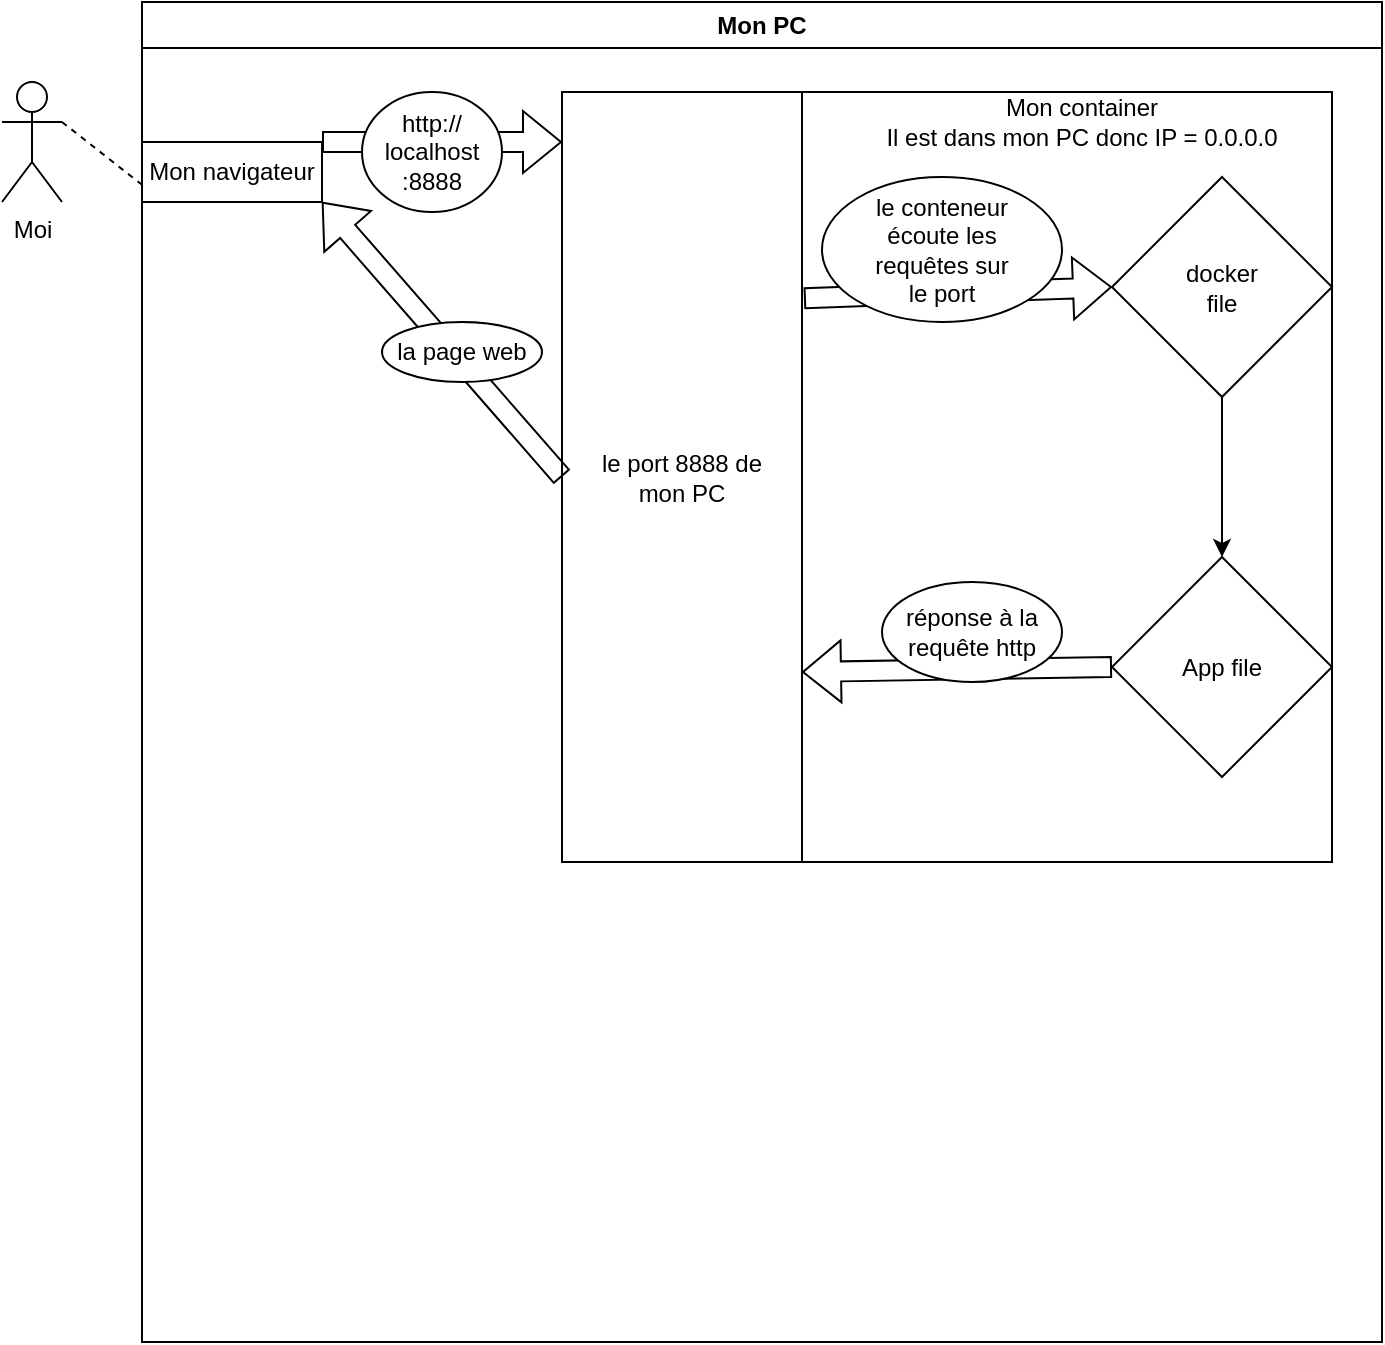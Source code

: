 <mxfile version="26.0.5">
  <diagram name="Page-1" id="uHMDYlGwvO963M8HWMZb">
    <mxGraphModel dx="1954" dy="1129" grid="1" gridSize="10" guides="1" tooltips="1" connect="1" arrows="1" fold="1" page="1" pageScale="1" pageWidth="827" pageHeight="1169" math="0" shadow="0">
      <root>
        <mxCell id="0" />
        <mxCell id="1" parent="0" />
        <mxCell id="xtlfzmtSbGRM3BWWN3QI-1" value="Moi" style="shape=umlActor;verticalLabelPosition=bottom;verticalAlign=top;html=1;outlineConnect=0;" vertex="1" parent="1">
          <mxGeometry x="130" y="110" width="30" height="60" as="geometry" />
        </mxCell>
        <mxCell id="xtlfzmtSbGRM3BWWN3QI-2" value="" style="endArrow=none;dashed=1;html=1;rounded=0;exitX=1;exitY=0.333;exitDx=0;exitDy=0;exitPerimeter=0;" edge="1" parent="1" source="xtlfzmtSbGRM3BWWN3QI-1" target="xtlfzmtSbGRM3BWWN3QI-3">
          <mxGeometry width="50" height="50" relative="1" as="geometry">
            <mxPoint x="390" y="440" as="sourcePoint" />
            <mxPoint x="220" y="160" as="targetPoint" />
          </mxGeometry>
        </mxCell>
        <mxCell id="xtlfzmtSbGRM3BWWN3QI-3" value="Mon PC" style="swimlane;whiteSpace=wrap;html=1;" vertex="1" parent="1">
          <mxGeometry x="200" y="70" width="620" height="670" as="geometry" />
        </mxCell>
        <mxCell id="xtlfzmtSbGRM3BWWN3QI-4" value="Mon navigateur" style="rounded=0;whiteSpace=wrap;html=1;" vertex="1" parent="xtlfzmtSbGRM3BWWN3QI-3">
          <mxGeometry y="70" width="90" height="30" as="geometry" />
        </mxCell>
        <mxCell id="xtlfzmtSbGRM3BWWN3QI-5" value="" style="shape=flexArrow;endArrow=classic;html=1;rounded=0;movable=0;resizable=0;rotatable=0;deletable=0;editable=0;locked=1;connectable=0;" edge="1" parent="xtlfzmtSbGRM3BWWN3QI-3">
          <mxGeometry width="50" height="50" relative="1" as="geometry">
            <mxPoint x="90" y="70" as="sourcePoint" />
            <mxPoint x="210" y="70" as="targetPoint" />
          </mxGeometry>
        </mxCell>
        <mxCell id="xtlfzmtSbGRM3BWWN3QI-12" value="" style="whiteSpace=wrap;html=1;aspect=fixed;" vertex="1" parent="xtlfzmtSbGRM3BWWN3QI-3">
          <mxGeometry x="210" y="45" width="385" height="385" as="geometry" />
        </mxCell>
        <mxCell id="xtlfzmtSbGRM3BWWN3QI-13" value="&lt;div&gt;Mon container&lt;/div&gt;Il est dans mon PC donc IP = 0.0.0.0" style="text;html=1;align=center;verticalAlign=middle;whiteSpace=wrap;rounded=0;" vertex="1" parent="xtlfzmtSbGRM3BWWN3QI-3">
          <mxGeometry x="370" y="45" width="200" height="30" as="geometry" />
        </mxCell>
        <mxCell id="xtlfzmtSbGRM3BWWN3QI-14" value="le port 8888 de&lt;br&gt;mon PC" style="rounded=0;whiteSpace=wrap;html=1;" vertex="1" parent="xtlfzmtSbGRM3BWWN3QI-3">
          <mxGeometry x="210" y="45" width="120" height="385" as="geometry" />
        </mxCell>
        <mxCell id="xtlfzmtSbGRM3BWWN3QI-15" value="" style="shape=flexArrow;endArrow=classic;html=1;rounded=0;entryX=1;entryY=1;entryDx=0;entryDy=0;exitX=0;exitY=0.5;exitDx=0;exitDy=0;movable=0;resizable=0;rotatable=0;deletable=0;editable=0;locked=1;connectable=0;" edge="1" parent="xtlfzmtSbGRM3BWWN3QI-3" source="xtlfzmtSbGRM3BWWN3QI-12" target="xtlfzmtSbGRM3BWWN3QI-4">
          <mxGeometry width="50" height="50" relative="1" as="geometry">
            <mxPoint x="200" y="370" as="sourcePoint" />
            <mxPoint x="250" y="320" as="targetPoint" />
          </mxGeometry>
        </mxCell>
        <mxCell id="xtlfzmtSbGRM3BWWN3QI-21" value="la page web" style="ellipse;whiteSpace=wrap;html=1;" vertex="1" parent="xtlfzmtSbGRM3BWWN3QI-3">
          <mxGeometry x="120" y="160" width="80" height="30" as="geometry" />
        </mxCell>
        <mxCell id="xtlfzmtSbGRM3BWWN3QI-22" value="http://&lt;br&gt;localhost&lt;br&gt;:8888" style="ellipse;whiteSpace=wrap;html=1;" vertex="1" parent="xtlfzmtSbGRM3BWWN3QI-3">
          <mxGeometry x="110" y="45" width="70" height="60" as="geometry" />
        </mxCell>
        <mxCell id="xtlfzmtSbGRM3BWWN3QI-23" value="docker&lt;br&gt;file" style="rhombus;whiteSpace=wrap;html=1;" vertex="1" parent="xtlfzmtSbGRM3BWWN3QI-3">
          <mxGeometry x="485" y="87.5" width="110" height="110" as="geometry" />
        </mxCell>
        <mxCell id="xtlfzmtSbGRM3BWWN3QI-24" value="App file" style="rhombus;whiteSpace=wrap;html=1;" vertex="1" parent="xtlfzmtSbGRM3BWWN3QI-3">
          <mxGeometry x="485" y="277.5" width="110" height="110" as="geometry" />
        </mxCell>
        <mxCell id="xtlfzmtSbGRM3BWWN3QI-26" value="" style="shape=flexArrow;endArrow=classic;html=1;rounded=0;entryX=0;entryY=0.5;entryDx=0;entryDy=0;exitX=1.008;exitY=0.268;exitDx=0;exitDy=0;exitPerimeter=0;" edge="1" parent="xtlfzmtSbGRM3BWWN3QI-3" source="xtlfzmtSbGRM3BWWN3QI-14" target="xtlfzmtSbGRM3BWWN3QI-23">
          <mxGeometry width="50" height="50" relative="1" as="geometry">
            <mxPoint x="200" y="330" as="sourcePoint" />
            <mxPoint x="250" y="280" as="targetPoint" />
          </mxGeometry>
        </mxCell>
        <mxCell id="xtlfzmtSbGRM3BWWN3QI-27" value="" style="shape=flexArrow;endArrow=classic;html=1;rounded=0;exitX=0;exitY=0.5;exitDx=0;exitDy=0;" edge="1" parent="xtlfzmtSbGRM3BWWN3QI-3" source="xtlfzmtSbGRM3BWWN3QI-24">
          <mxGeometry width="50" height="50" relative="1" as="geometry">
            <mxPoint x="200" y="330" as="sourcePoint" />
            <mxPoint x="330" y="335" as="targetPoint" />
          </mxGeometry>
        </mxCell>
        <mxCell id="xtlfzmtSbGRM3BWWN3QI-28" value="&lt;div&gt;le conteneur&lt;/div&gt;&lt;div&gt;écoute les&lt;/div&gt;&lt;div&gt;requêtes sur&lt;/div&gt;&lt;div&gt;le port&lt;br&gt;&lt;/div&gt;" style="ellipse;whiteSpace=wrap;html=1;" vertex="1" parent="xtlfzmtSbGRM3BWWN3QI-3">
          <mxGeometry x="340" y="87.5" width="120" height="72.5" as="geometry" />
        </mxCell>
        <mxCell id="xtlfzmtSbGRM3BWWN3QI-30" value="" style="endArrow=classic;html=1;rounded=0;exitX=0.5;exitY=1;exitDx=0;exitDy=0;entryX=0.5;entryY=0;entryDx=0;entryDy=0;" edge="1" parent="xtlfzmtSbGRM3BWWN3QI-3" source="xtlfzmtSbGRM3BWWN3QI-23" target="xtlfzmtSbGRM3BWWN3QI-24">
          <mxGeometry width="50" height="50" relative="1" as="geometry">
            <mxPoint x="200" y="330" as="sourcePoint" />
            <mxPoint x="250" y="280" as="targetPoint" />
          </mxGeometry>
        </mxCell>
        <mxCell id="xtlfzmtSbGRM3BWWN3QI-31" value="&lt;div&gt;réponse à la&lt;/div&gt;&lt;div&gt;requête http&lt;/div&gt;" style="ellipse;whiteSpace=wrap;html=1;" vertex="1" parent="xtlfzmtSbGRM3BWWN3QI-3">
          <mxGeometry x="370" y="290" width="90" height="50" as="geometry" />
        </mxCell>
      </root>
    </mxGraphModel>
  </diagram>
</mxfile>
